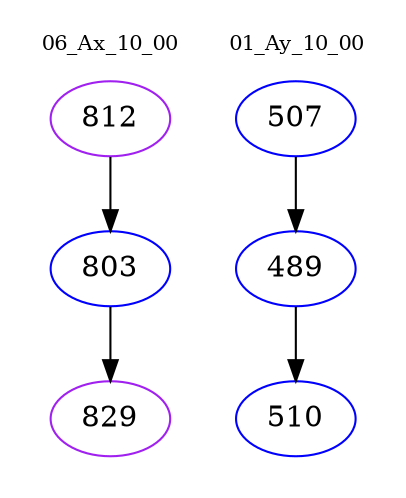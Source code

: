 digraph{
subgraph cluster_0 {
color = white
label = "06_Ax_10_00";
fontsize=10;
T0_812 [label="812", color="purple"]
T0_812 -> T0_803 [color="black"]
T0_803 [label="803", color="blue"]
T0_803 -> T0_829 [color="black"]
T0_829 [label="829", color="purple"]
}
subgraph cluster_1 {
color = white
label = "01_Ay_10_00";
fontsize=10;
T1_507 [label="507", color="blue"]
T1_507 -> T1_489 [color="black"]
T1_489 [label="489", color="blue"]
T1_489 -> T1_510 [color="black"]
T1_510 [label="510", color="blue"]
}
}
